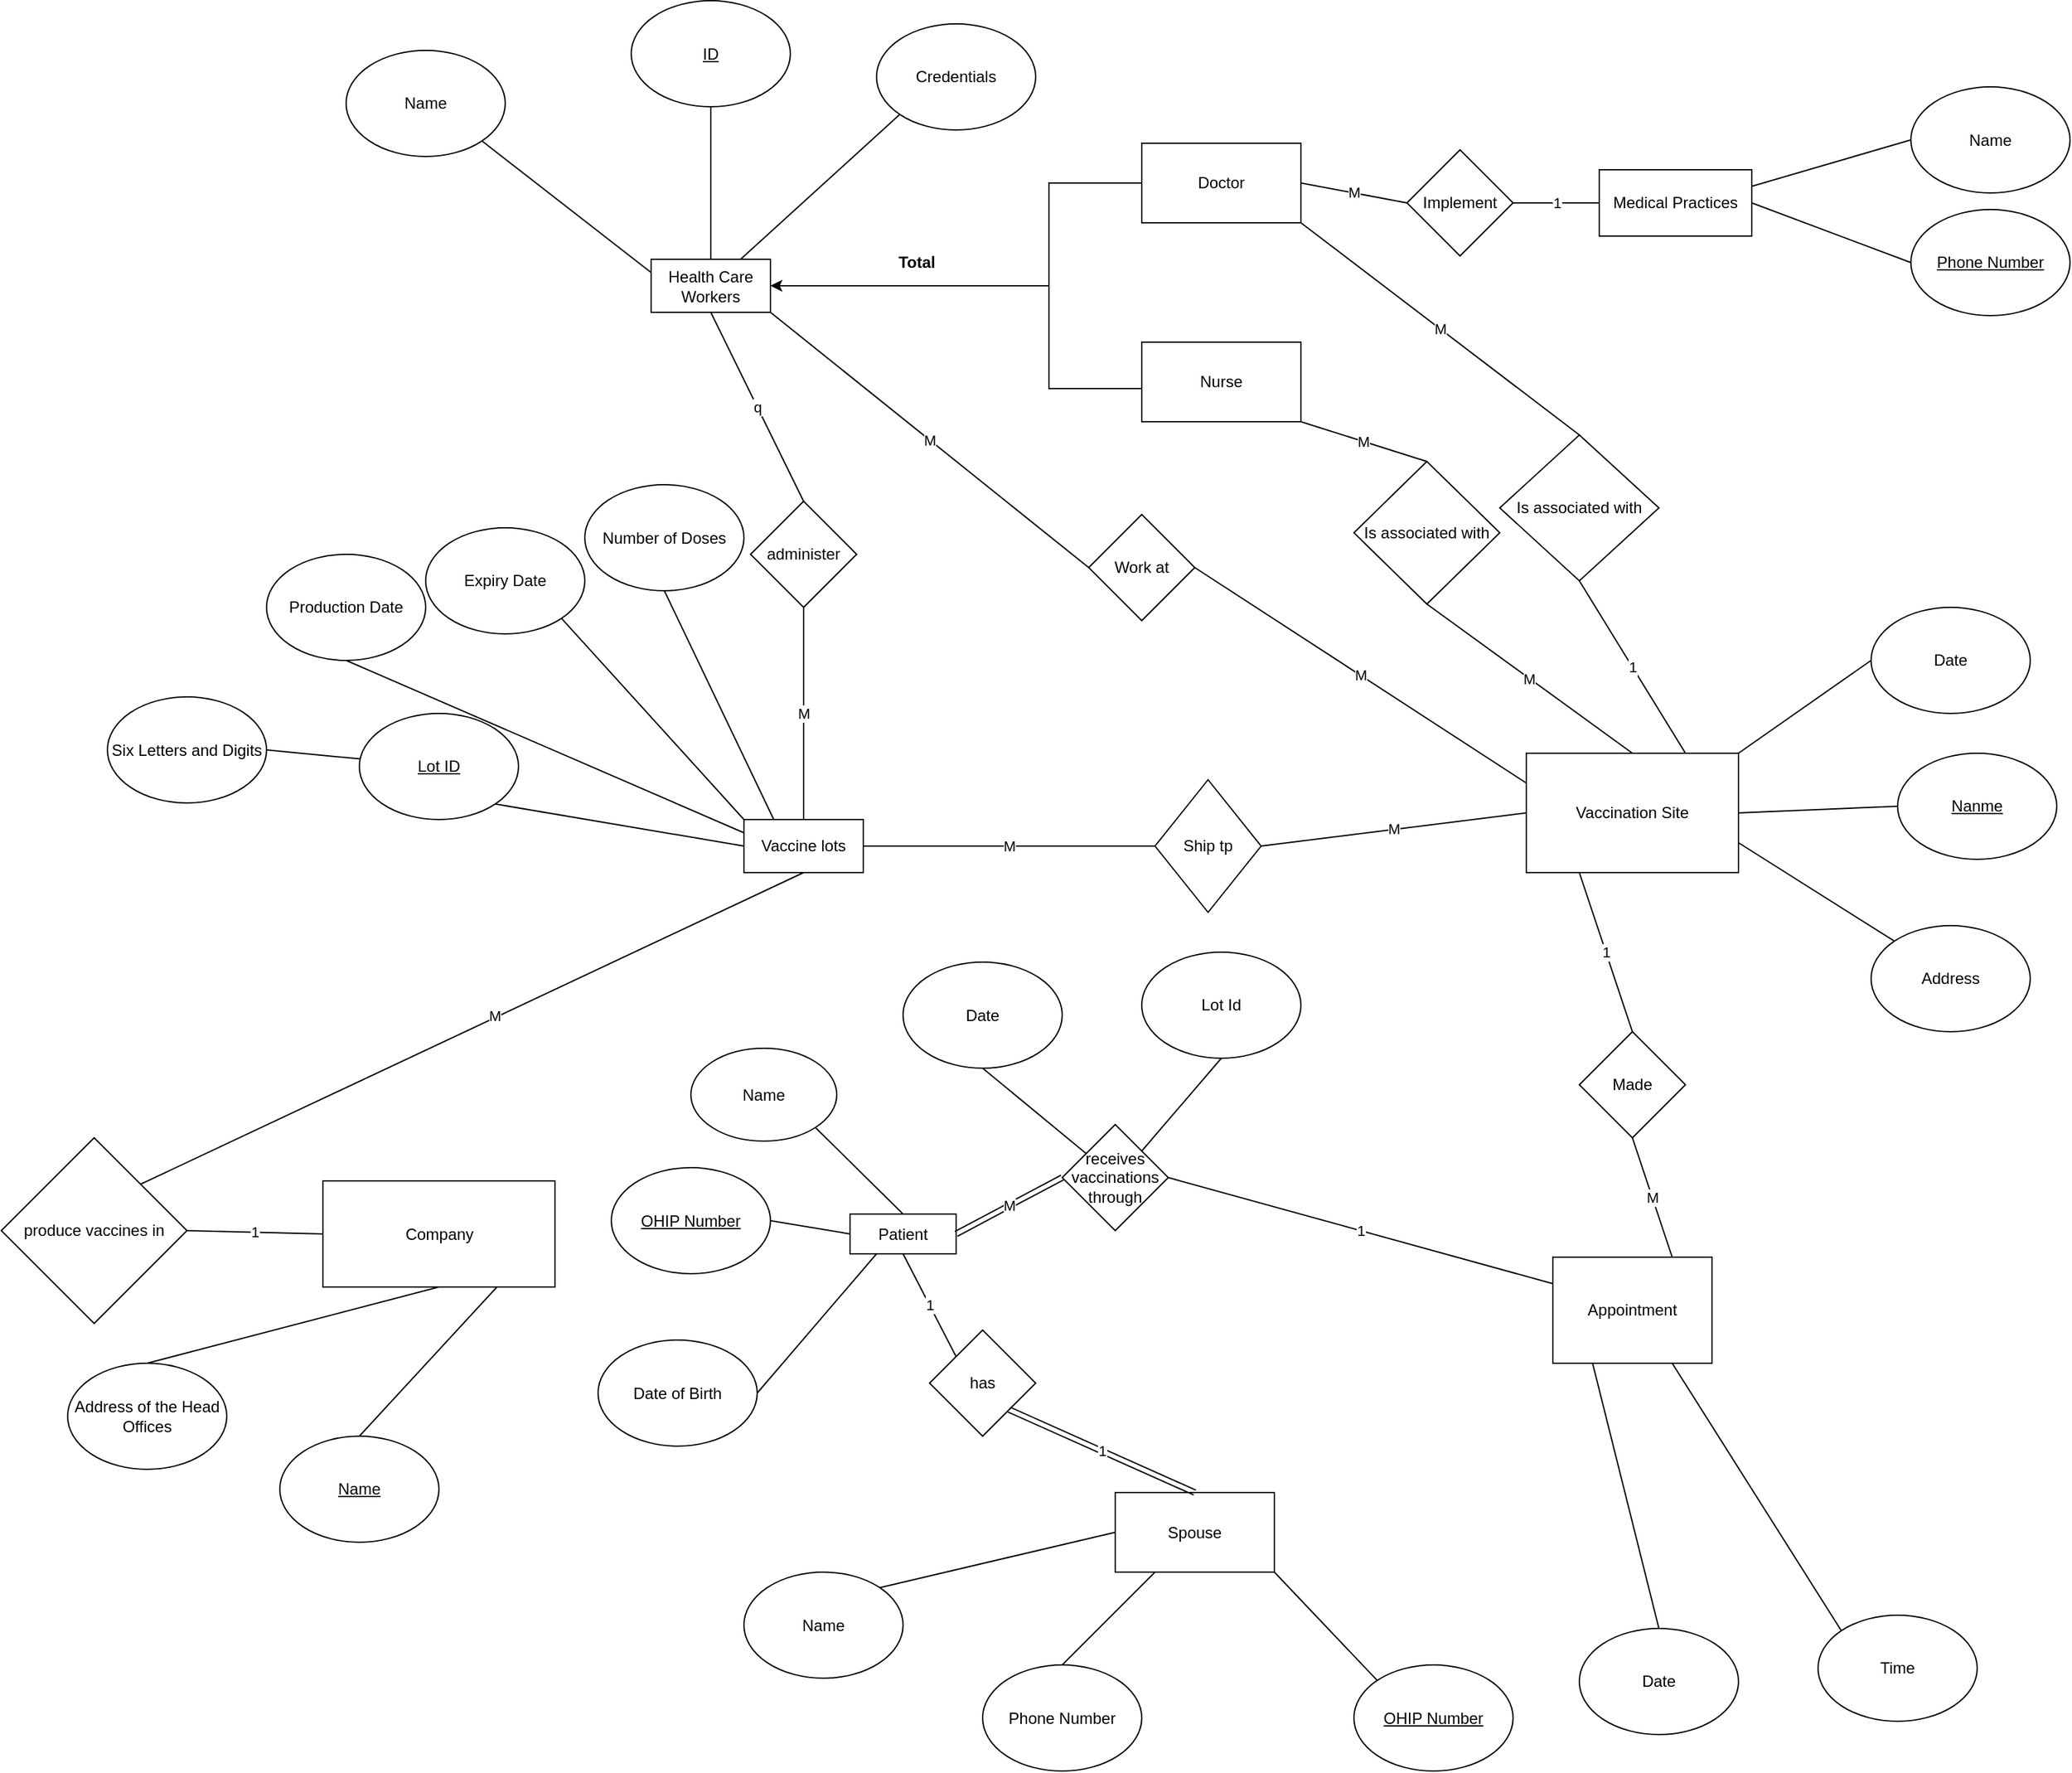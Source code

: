 <mxfile version="16.4.3" type="github">
  <diagram id="PgW4nPpEC8x0lyethXMX" name="Page-1">
    <mxGraphModel dx="2137" dy="1781" grid="1" gridSize="10" guides="1" tooltips="1" connect="1" arrows="1" fold="1" page="1" pageScale="1" pageWidth="850" pageHeight="1100" math="0" shadow="0">
      <root>
        <mxCell id="0" />
        <mxCell id="1" parent="0" />
        <mxCell id="HXhFRCqjD4kQxeXYWOiK-1" value="Company" style="rounded=0;whiteSpace=wrap;html=1;" parent="1" vertex="1">
          <mxGeometry x="-537.5" y="562.5" width="175" height="80" as="geometry" />
        </mxCell>
        <mxCell id="HXhFRCqjD4kQxeXYWOiK-2" value="Vaccine lots" style="rounded=0;whiteSpace=wrap;html=1;" parent="1" vertex="1">
          <mxGeometry x="-220" y="290" width="90" height="40" as="geometry" />
        </mxCell>
        <mxCell id="HXhFRCqjD4kQxeXYWOiK-3" value="Vaccination Site" style="rounded=0;whiteSpace=wrap;html=1;" parent="1" vertex="1">
          <mxGeometry x="370" y="240" width="160" height="90" as="geometry" />
        </mxCell>
        <mxCell id="HXhFRCqjD4kQxeXYWOiK-4" value="Patient" style="rounded=0;whiteSpace=wrap;html=1;" parent="1" vertex="1">
          <mxGeometry x="-140" y="587.5" width="80" height="30" as="geometry" />
        </mxCell>
        <mxCell id="HXhFRCqjD4kQxeXYWOiK-6" value="Health Care Workers" style="rounded=0;whiteSpace=wrap;html=1;" parent="1" vertex="1">
          <mxGeometry x="-290" y="-132.5" width="90" height="40" as="geometry" />
        </mxCell>
        <mxCell id="HXhFRCqjD4kQxeXYWOiK-7" value="&lt;u&gt;Name&lt;/u&gt;" style="ellipse;whiteSpace=wrap;html=1;" parent="1" vertex="1">
          <mxGeometry x="-570" y="755" width="120" height="80" as="geometry" />
        </mxCell>
        <mxCell id="HXhFRCqjD4kQxeXYWOiK-8" value="Address of the Head Offices" style="ellipse;whiteSpace=wrap;html=1;" parent="1" vertex="1">
          <mxGeometry x="-730" y="700" width="120" height="80" as="geometry" />
        </mxCell>
        <mxCell id="HXhFRCqjD4kQxeXYWOiK-9" value="" style="endArrow=none;html=1;rounded=0;exitX=0.5;exitY=0;exitDx=0;exitDy=0;entryX=0.75;entryY=1;entryDx=0;entryDy=0;" parent="1" source="HXhFRCqjD4kQxeXYWOiK-7" target="HXhFRCqjD4kQxeXYWOiK-1" edge="1">
          <mxGeometry width="50" height="50" relative="1" as="geometry">
            <mxPoint x="-750" y="740" as="sourcePoint" />
            <mxPoint x="-640" y="970" as="targetPoint" />
          </mxGeometry>
        </mxCell>
        <mxCell id="HXhFRCqjD4kQxeXYWOiK-10" value="" style="endArrow=none;html=1;rounded=0;entryX=0.5;entryY=1;entryDx=0;entryDy=0;exitX=0.5;exitY=0;exitDx=0;exitDy=0;" parent="1" source="HXhFRCqjD4kQxeXYWOiK-8" target="HXhFRCqjD4kQxeXYWOiK-1" edge="1">
          <mxGeometry width="50" height="50" relative="1" as="geometry">
            <mxPoint x="-560" y="420" as="sourcePoint" />
            <mxPoint x="-510" y="370" as="targetPoint" />
          </mxGeometry>
        </mxCell>
        <mxCell id="HXhFRCqjD4kQxeXYWOiK-11" value="&lt;u&gt;Lot ID&lt;/u&gt;" style="ellipse;whiteSpace=wrap;html=1;" parent="1" vertex="1">
          <mxGeometry x="-510" y="210" width="120" height="80" as="geometry" />
        </mxCell>
        <mxCell id="HXhFRCqjD4kQxeXYWOiK-13" value="Six Letters and Digits" style="ellipse;whiteSpace=wrap;html=1;" parent="1" vertex="1">
          <mxGeometry x="-700" y="197.5" width="120" height="80" as="geometry" />
        </mxCell>
        <mxCell id="HXhFRCqjD4kQxeXYWOiK-14" value="" style="endArrow=none;html=1;rounded=0;entryX=1;entryY=0.5;entryDx=0;entryDy=0;" parent="1" source="HXhFRCqjD4kQxeXYWOiK-11" target="HXhFRCqjD4kQxeXYWOiK-13" edge="1">
          <mxGeometry width="50" height="50" relative="1" as="geometry">
            <mxPoint x="400" y="260" as="sourcePoint" />
            <mxPoint x="450" y="210" as="targetPoint" />
          </mxGeometry>
        </mxCell>
        <mxCell id="HXhFRCqjD4kQxeXYWOiK-18" value="Name" style="ellipse;whiteSpace=wrap;html=1;" parent="1" vertex="1">
          <mxGeometry x="-520" y="-290" width="120" height="80" as="geometry" />
        </mxCell>
        <mxCell id="HXhFRCqjD4kQxeXYWOiK-19" value="Credentials" style="ellipse;whiteSpace=wrap;html=1;" parent="1" vertex="1">
          <mxGeometry x="-120" y="-310" width="120" height="80" as="geometry" />
        </mxCell>
        <mxCell id="HXhFRCqjD4kQxeXYWOiK-21" value="&lt;u&gt;ID&lt;/u&gt;" style="ellipse;whiteSpace=wrap;html=1;" parent="1" vertex="1">
          <mxGeometry x="-305" y="-327.5" width="120" height="80" as="geometry" />
        </mxCell>
        <mxCell id="HXhFRCqjD4kQxeXYWOiK-23" value="Medical Practices" style="rounded=0;whiteSpace=wrap;html=1;" parent="1" vertex="1">
          <mxGeometry x="425" y="-200" width="115" height="50" as="geometry" />
        </mxCell>
        <mxCell id="HXhFRCqjD4kQxeXYWOiK-24" value="Name" style="ellipse;whiteSpace=wrap;html=1;" parent="1" vertex="1">
          <mxGeometry x="660" y="-262.5" width="120" height="80" as="geometry" />
        </mxCell>
        <mxCell id="HXhFRCqjD4kQxeXYWOiK-25" value="&lt;u&gt;Phone Number&lt;/u&gt;" style="ellipse;whiteSpace=wrap;html=1;strokeColor=default;fillColor=none;" parent="1" vertex="1">
          <mxGeometry x="660" y="-170" width="120" height="80" as="geometry" />
        </mxCell>
        <mxCell id="HXhFRCqjD4kQxeXYWOiK-28" value="Production Date" style="ellipse;whiteSpace=wrap;html=1;" parent="1" vertex="1">
          <mxGeometry x="-580" y="90" width="120" height="80" as="geometry" />
        </mxCell>
        <mxCell id="HXhFRCqjD4kQxeXYWOiK-29" value="Expiry Date" style="ellipse;whiteSpace=wrap;html=1;" parent="1" vertex="1">
          <mxGeometry x="-460" y="70" width="120" height="80" as="geometry" />
        </mxCell>
        <mxCell id="HXhFRCqjD4kQxeXYWOiK-32" value="Number of Doses" style="ellipse;whiteSpace=wrap;html=1;" parent="1" vertex="1">
          <mxGeometry x="-340" y="37.5" width="120" height="80" as="geometry" />
        </mxCell>
        <mxCell id="HXhFRCqjD4kQxeXYWOiK-36" value="&lt;u&gt;OHIP Number&lt;/u&gt;" style="ellipse;whiteSpace=wrap;html=1;" parent="1" vertex="1">
          <mxGeometry x="-320" y="552.5" width="120" height="80" as="geometry" />
        </mxCell>
        <mxCell id="HXhFRCqjD4kQxeXYWOiK-38" value="Name" style="ellipse;whiteSpace=wrap;html=1;" parent="1" vertex="1">
          <mxGeometry x="-260" y="462.5" width="110" height="70" as="geometry" />
        </mxCell>
        <mxCell id="HXhFRCqjD4kQxeXYWOiK-40" value="Date of Birth" style="ellipse;whiteSpace=wrap;html=1;" parent="1" vertex="1">
          <mxGeometry x="-330" y="682.5" width="120" height="80" as="geometry" />
        </mxCell>
        <mxCell id="HXhFRCqjD4kQxeXYWOiK-42" value="Spouse" style="rounded=0;whiteSpace=wrap;html=1;" parent="1" vertex="1">
          <mxGeometry x="60" y="797.5" width="120" height="60" as="geometry" />
        </mxCell>
        <mxCell id="HXhFRCqjD4kQxeXYWOiK-43" value="Phone Number" style="ellipse;whiteSpace=wrap;html=1;" parent="1" vertex="1">
          <mxGeometry x="-40" y="927.5" width="120" height="80" as="geometry" />
        </mxCell>
        <mxCell id="HXhFRCqjD4kQxeXYWOiK-44" value="Name" style="ellipse;whiteSpace=wrap;html=1;" parent="1" vertex="1">
          <mxGeometry x="-220" y="857.5" width="120" height="80" as="geometry" />
        </mxCell>
        <mxCell id="HXhFRCqjD4kQxeXYWOiK-45" value="&lt;u&gt;OHIP Number&lt;/u&gt;" style="ellipse;whiteSpace=wrap;html=1;" parent="1" vertex="1">
          <mxGeometry x="240" y="927.5" width="120" height="80" as="geometry" />
        </mxCell>
        <mxCell id="HXhFRCqjD4kQxeXYWOiK-51" value="&lt;u&gt;Nanme&lt;/u&gt;" style="ellipse;whiteSpace=wrap;html=1;" parent="1" vertex="1">
          <mxGeometry x="650" y="240" width="120" height="80" as="geometry" />
        </mxCell>
        <mxCell id="HXhFRCqjD4kQxeXYWOiK-52" value="Address" style="ellipse;whiteSpace=wrap;html=1;" parent="1" vertex="1">
          <mxGeometry x="630" y="370" width="120" height="80" as="geometry" />
        </mxCell>
        <mxCell id="HXhFRCqjD4kQxeXYWOiK-53" value="Date" style="ellipse;whiteSpace=wrap;html=1;" parent="1" vertex="1">
          <mxGeometry x="630" y="130" width="120" height="80" as="geometry" />
        </mxCell>
        <mxCell id="HXhFRCqjD4kQxeXYWOiK-57" value="produce vaccines in" style="rhombus;whiteSpace=wrap;html=1;" parent="1" vertex="1">
          <mxGeometry x="-780" y="530" width="140" height="140" as="geometry" />
        </mxCell>
        <mxCell id="HXhFRCqjD4kQxeXYWOiK-60" value="Ship tp" style="rhombus;whiteSpace=wrap;html=1;" parent="1" vertex="1">
          <mxGeometry x="90" y="260" width="80" height="100" as="geometry" />
        </mxCell>
        <mxCell id="HXhFRCqjD4kQxeXYWOiK-63" value="receives vaccinations through" style="rhombus;whiteSpace=wrap;html=1;" parent="1" vertex="1">
          <mxGeometry x="20" y="520" width="80" height="80" as="geometry" />
        </mxCell>
        <mxCell id="HXhFRCqjD4kQxeXYWOiK-66" style="edgeStyle=none;rounded=0;orthogonalLoop=1;jettySize=auto;html=1;exitX=0.5;exitY=0;exitDx=0;exitDy=0;" parent="1" source="HXhFRCqjD4kQxeXYWOiK-18" target="HXhFRCqjD4kQxeXYWOiK-18" edge="1">
          <mxGeometry relative="1" as="geometry" />
        </mxCell>
        <mxCell id="HXhFRCqjD4kQxeXYWOiK-67" value="administer" style="rhombus;whiteSpace=wrap;html=1;" parent="1" vertex="1">
          <mxGeometry x="-215" y="50" width="80" height="80" as="geometry" />
        </mxCell>
        <mxCell id="HXhFRCqjD4kQxeXYWOiK-83" style="edgeStyle=none;rounded=0;orthogonalLoop=1;jettySize=auto;html=1;exitX=0.5;exitY=1;exitDx=0;exitDy=0;" parent="1" source="HXhFRCqjD4kQxeXYWOiK-4" target="HXhFRCqjD4kQxeXYWOiK-4" edge="1">
          <mxGeometry relative="1" as="geometry" />
        </mxCell>
        <mxCell id="HXhFRCqjD4kQxeXYWOiK-84" value="has" style="rhombus;whiteSpace=wrap;html=1;strokeColor=default;fillColor=none;" parent="1" vertex="1">
          <mxGeometry x="-80" y="675" width="80" height="80" as="geometry" />
        </mxCell>
        <mxCell id="HXhFRCqjD4kQxeXYWOiK-88" value="Time" style="ellipse;whiteSpace=wrap;html=1;strokeColor=default;fillColor=none;" parent="1" vertex="1">
          <mxGeometry x="590" y="890" width="120" height="80" as="geometry" />
        </mxCell>
        <mxCell id="HXhFRCqjD4kQxeXYWOiK-89" value="Date" style="ellipse;whiteSpace=wrap;html=1;strokeColor=default;fillColor=none;" parent="1" vertex="1">
          <mxGeometry x="410" y="900" width="120" height="80" as="geometry" />
        </mxCell>
        <mxCell id="HXhFRCqjD4kQxeXYWOiK-93" value="Appointment" style="rounded=0;whiteSpace=wrap;html=1;strokeColor=default;fillColor=none;" parent="1" vertex="1">
          <mxGeometry x="390" y="620" width="120" height="80" as="geometry" />
        </mxCell>
        <mxCell id="HXhFRCqjD4kQxeXYWOiK-94" value="Made" style="rhombus;whiteSpace=wrap;html=1;strokeColor=default;fillColor=none;" parent="1" vertex="1">
          <mxGeometry x="410" y="450" width="80" height="80" as="geometry" />
        </mxCell>
        <mxCell id="HXhFRCqjD4kQxeXYWOiK-97" style="edgeStyle=none;rounded=0;orthogonalLoop=1;jettySize=auto;html=1;exitX=0.5;exitY=0;exitDx=0;exitDy=0;" parent="1" source="HXhFRCqjD4kQxeXYWOiK-63" target="HXhFRCqjD4kQxeXYWOiK-63" edge="1">
          <mxGeometry relative="1" as="geometry" />
        </mxCell>
        <mxCell id="HXhFRCqjD4kQxeXYWOiK-98" value="Lot Id" style="ellipse;whiteSpace=wrap;html=1;strokeColor=default;fillColor=none;" parent="1" vertex="1">
          <mxGeometry x="80" y="390" width="120" height="80" as="geometry" />
        </mxCell>
        <mxCell id="HXhFRCqjD4kQxeXYWOiK-99" value="Date" style="ellipse;whiteSpace=wrap;html=1;strokeColor=default;fillColor=none;" parent="1" vertex="1">
          <mxGeometry x="-100" y="397.5" width="120" height="80" as="geometry" />
        </mxCell>
        <mxCell id="HXhFRCqjD4kQxeXYWOiK-106" value="Work at" style="rhombus;whiteSpace=wrap;html=1;strokeColor=default;fillColor=none;" parent="1" vertex="1">
          <mxGeometry x="40" y="60" width="80" height="80" as="geometry" />
        </mxCell>
        <mxCell id="HXhFRCqjD4kQxeXYWOiK-107" style="edgeStyle=none;rounded=0;orthogonalLoop=1;jettySize=auto;html=1;exitX=0;exitY=1;exitDx=0;exitDy=0;" parent="1" source="HXhFRCqjD4kQxeXYWOiK-106" target="HXhFRCqjD4kQxeXYWOiK-106" edge="1">
          <mxGeometry relative="1" as="geometry" />
        </mxCell>
        <mxCell id="HXhFRCqjD4kQxeXYWOiK-116" value="Nurse" style="rounded=0;whiteSpace=wrap;html=1;strokeColor=default;fillColor=none;" parent="1" vertex="1">
          <mxGeometry x="80" y="-70" width="120" height="60" as="geometry" />
        </mxCell>
        <mxCell id="HXhFRCqjD4kQxeXYWOiK-117" value="Doctor" style="rounded=0;whiteSpace=wrap;html=1;strokeColor=default;fillColor=none;" parent="1" vertex="1">
          <mxGeometry x="80" y="-220" width="120" height="60" as="geometry" />
        </mxCell>
        <mxCell id="HXhFRCqjD4kQxeXYWOiK-131" value="Implement" style="rhombus;whiteSpace=wrap;html=1;strokeColor=default;fillColor=none;" parent="1" vertex="1">
          <mxGeometry x="280" y="-215" width="80" height="80" as="geometry" />
        </mxCell>
        <mxCell id="0wEwz3gsbH0lIXhT5vUy-5" style="edgeStyle=none;rounded=0;orthogonalLoop=1;jettySize=auto;html=1;exitX=0.5;exitY=1;exitDx=0;exitDy=0;entryX=1;entryY=0.5;entryDx=0;entryDy=0;" edge="1" parent="1" source="0wEwz3gsbH0lIXhT5vUy-3" target="HXhFRCqjD4kQxeXYWOiK-6">
          <mxGeometry relative="1" as="geometry" />
        </mxCell>
        <mxCell id="0wEwz3gsbH0lIXhT5vUy-3" value="" style="shape=partialRectangle;whiteSpace=wrap;html=1;bottom=1;right=1;left=1;top=0;fillColor=none;routingCenterX=-0.5;direction=south;" vertex="1" parent="1">
          <mxGeometry x="10" y="-190" width="70" height="155" as="geometry" />
        </mxCell>
        <mxCell id="0wEwz3gsbH0lIXhT5vUy-6" value="&lt;b&gt;Total&lt;/b&gt;" style="text;html=1;align=center;verticalAlign=middle;resizable=0;points=[];autosize=1;strokeColor=none;fillColor=none;" vertex="1" parent="1">
          <mxGeometry x="-110" y="-140" width="40" height="20" as="geometry" />
        </mxCell>
        <mxCell id="HXhFRCqjD4kQxeXYWOiK-125" value="Is associated with" style="rhombus;whiteSpace=wrap;html=1;strokeColor=default;fillColor=none;" parent="1" vertex="1">
          <mxGeometry x="240" y="20" width="110" height="107.5" as="geometry" />
        </mxCell>
        <mxCell id="0wEwz3gsbH0lIXhT5vUy-21" value="" style="endArrow=none;html=1;rounded=0;entryX=1;entryY=1;entryDx=0;entryDy=0;exitX=0;exitY=0.25;exitDx=0;exitDy=0;" edge="1" parent="1" source="HXhFRCqjD4kQxeXYWOiK-6" target="HXhFRCqjD4kQxeXYWOiK-18">
          <mxGeometry width="50" height="50" relative="1" as="geometry">
            <mxPoint x="10" y="20" as="sourcePoint" />
            <mxPoint x="60" y="-30" as="targetPoint" />
          </mxGeometry>
        </mxCell>
        <mxCell id="0wEwz3gsbH0lIXhT5vUy-22" value="M" style="endArrow=none;html=1;rounded=0;entryX=1;entryY=1;entryDx=0;entryDy=0;exitX=0.5;exitY=0;exitDx=0;exitDy=0;" edge="1" parent="1" source="HXhFRCqjD4kQxeXYWOiK-125" target="HXhFRCqjD4kQxeXYWOiK-116">
          <mxGeometry width="50" height="50" relative="1" as="geometry">
            <mxPoint x="320" y="180" as="sourcePoint" />
            <mxPoint x="370" y="130" as="targetPoint" />
          </mxGeometry>
        </mxCell>
        <mxCell id="0wEwz3gsbH0lIXhT5vUy-23" value="M" style="endArrow=none;html=1;rounded=0;entryX=1;entryY=1;entryDx=0;entryDy=0;exitX=0.5;exitY=0;exitDx=0;exitDy=0;" edge="1" parent="1" source="0wEwz3gsbH0lIXhT5vUy-101" target="HXhFRCqjD4kQxeXYWOiK-117">
          <mxGeometry width="50" height="50" relative="1" as="geometry">
            <mxPoint x="400" y="10" as="sourcePoint" />
            <mxPoint x="370" y="130" as="targetPoint" />
          </mxGeometry>
        </mxCell>
        <mxCell id="0wEwz3gsbH0lIXhT5vUy-24" value="M" style="endArrow=none;html=1;rounded=0;entryX=0.5;entryY=1;entryDx=0;entryDy=0;exitX=0.5;exitY=0;exitDx=0;exitDy=0;" edge="1" parent="1" source="HXhFRCqjD4kQxeXYWOiK-3" target="HXhFRCqjD4kQxeXYWOiK-125">
          <mxGeometry width="50" height="50" relative="1" as="geometry">
            <mxPoint x="320" y="180" as="sourcePoint" />
            <mxPoint x="370" y="130" as="targetPoint" />
          </mxGeometry>
        </mxCell>
        <mxCell id="0wEwz3gsbH0lIXhT5vUy-25" value="1" style="endArrow=none;html=1;rounded=0;entryX=0;entryY=0.5;entryDx=0;entryDy=0;exitX=1;exitY=0.5;exitDx=0;exitDy=0;" edge="1" parent="1" source="HXhFRCqjD4kQxeXYWOiK-57" target="HXhFRCqjD4kQxeXYWOiK-1">
          <mxGeometry width="50" height="50" relative="1" as="geometry">
            <mxPoint x="-800" y="650" as="sourcePoint" />
            <mxPoint x="-750" y="600" as="targetPoint" />
          </mxGeometry>
        </mxCell>
        <mxCell id="0wEwz3gsbH0lIXhT5vUy-26" value="" style="endArrow=none;html=1;rounded=0;entryX=0;entryY=0;entryDx=0;entryDy=0;exitX=0.75;exitY=1;exitDx=0;exitDy=0;" edge="1" parent="1" source="HXhFRCqjD4kQxeXYWOiK-93" target="HXhFRCqjD4kQxeXYWOiK-88">
          <mxGeometry width="50" height="50" relative="1" as="geometry">
            <mxPoint x="525" y="525" as="sourcePoint" />
            <mxPoint x="645" y="935" as="targetPoint" />
          </mxGeometry>
        </mxCell>
        <mxCell id="0wEwz3gsbH0lIXhT5vUy-27" value="" style="endArrow=none;html=1;rounded=0;entryX=0.25;entryY=1;entryDx=0;entryDy=0;exitX=0.5;exitY=0;exitDx=0;exitDy=0;" edge="1" parent="1" source="HXhFRCqjD4kQxeXYWOiK-89" target="HXhFRCqjD4kQxeXYWOiK-93">
          <mxGeometry width="50" height="50" relative="1" as="geometry">
            <mxPoint x="435" y="915" as="sourcePoint" />
            <mxPoint x="575" y="475" as="targetPoint" />
          </mxGeometry>
        </mxCell>
        <mxCell id="0wEwz3gsbH0lIXhT5vUy-28" value="" style="endArrow=none;html=1;rounded=0;entryX=1;entryY=1;entryDx=0;entryDy=0;exitX=0;exitY=0;exitDx=0;exitDy=0;" edge="1" parent="1" source="HXhFRCqjD4kQxeXYWOiK-45" target="HXhFRCqjD4kQxeXYWOiK-42">
          <mxGeometry width="50" height="50" relative="1" as="geometry">
            <mxPoint x="570" y="537.5" as="sourcePoint" />
            <mxPoint x="620" y="487.5" as="targetPoint" />
          </mxGeometry>
        </mxCell>
        <mxCell id="0wEwz3gsbH0lIXhT5vUy-29" value="" style="endArrow=none;html=1;rounded=0;entryX=0;entryY=0.5;entryDx=0;entryDy=0;exitX=1;exitY=0;exitDx=0;exitDy=0;" edge="1" parent="1" source="HXhFRCqjD4kQxeXYWOiK-44" target="HXhFRCqjD4kQxeXYWOiK-42">
          <mxGeometry width="50" height="50" relative="1" as="geometry">
            <mxPoint x="570" y="537.5" as="sourcePoint" />
            <mxPoint x="620" y="487.5" as="targetPoint" />
          </mxGeometry>
        </mxCell>
        <mxCell id="0wEwz3gsbH0lIXhT5vUy-30" value="" style="endArrow=none;html=1;rounded=0;entryX=0.25;entryY=1;entryDx=0;entryDy=0;exitX=0.5;exitY=0;exitDx=0;exitDy=0;" edge="1" parent="1" source="HXhFRCqjD4kQxeXYWOiK-43" target="HXhFRCqjD4kQxeXYWOiK-42">
          <mxGeometry width="50" height="50" relative="1" as="geometry">
            <mxPoint x="570" y="537.5" as="sourcePoint" />
            <mxPoint x="620" y="487.5" as="targetPoint" />
          </mxGeometry>
        </mxCell>
        <mxCell id="0wEwz3gsbH0lIXhT5vUy-31" value="1" style="endArrow=none;html=1;rounded=0;entryX=1;entryY=1;entryDx=0;entryDy=0;exitX=0.5;exitY=0;exitDx=0;exitDy=0;shape=link;" edge="1" parent="1" source="HXhFRCqjD4kQxeXYWOiK-42" target="HXhFRCqjD4kQxeXYWOiK-84">
          <mxGeometry width="50" height="50" relative="1" as="geometry">
            <mxPoint x="920" y="720" as="sourcePoint" />
            <mxPoint x="960" y="680" as="targetPoint" />
          </mxGeometry>
        </mxCell>
        <mxCell id="0wEwz3gsbH0lIXhT5vUy-32" value="1" style="endArrow=none;html=1;rounded=0;entryX=0.5;entryY=1;entryDx=0;entryDy=0;exitX=0;exitY=0;exitDx=0;exitDy=0;" edge="1" parent="1" source="HXhFRCqjD4kQxeXYWOiK-84" target="HXhFRCqjD4kQxeXYWOiK-4">
          <mxGeometry width="50" height="50" relative="1" as="geometry">
            <mxPoint x="500" y="622.5" as="sourcePoint" />
            <mxPoint x="550" y="572.5" as="targetPoint" />
          </mxGeometry>
        </mxCell>
        <mxCell id="0wEwz3gsbH0lIXhT5vUy-33" value="" style="endArrow=none;html=1;rounded=0;entryX=0.25;entryY=1;entryDx=0;entryDy=0;exitX=1;exitY=0.5;exitDx=0;exitDy=0;" edge="1" parent="1" source="HXhFRCqjD4kQxeXYWOiK-40" target="HXhFRCqjD4kQxeXYWOiK-4">
          <mxGeometry width="50" height="50" relative="1" as="geometry">
            <mxPoint x="500" y="622.5" as="sourcePoint" />
            <mxPoint x="550" y="572.5" as="targetPoint" />
          </mxGeometry>
        </mxCell>
        <mxCell id="0wEwz3gsbH0lIXhT5vUy-34" value="" style="endArrow=none;html=1;rounded=0;exitX=0;exitY=0.5;exitDx=0;exitDy=0;" edge="1" parent="1" source="HXhFRCqjD4kQxeXYWOiK-4">
          <mxGeometry width="50" height="50" relative="1" as="geometry">
            <mxPoint x="500" y="622.5" as="sourcePoint" />
            <mxPoint x="-200" y="592.5" as="targetPoint" />
          </mxGeometry>
        </mxCell>
        <mxCell id="0wEwz3gsbH0lIXhT5vUy-35" value="" style="endArrow=none;html=1;rounded=0;entryX=1;entryY=1;entryDx=0;entryDy=0;exitX=0.5;exitY=0;exitDx=0;exitDy=0;" edge="1" parent="1" source="HXhFRCqjD4kQxeXYWOiK-4" target="HXhFRCqjD4kQxeXYWOiK-38">
          <mxGeometry width="50" height="50" relative="1" as="geometry">
            <mxPoint x="500" y="622.5" as="sourcePoint" />
            <mxPoint x="550" y="572.5" as="targetPoint" />
          </mxGeometry>
        </mxCell>
        <mxCell id="0wEwz3gsbH0lIXhT5vUy-36" value="" style="endArrow=none;html=1;rounded=0;entryX=0.5;entryY=1;entryDx=0;entryDy=0;" edge="1" parent="1" source="HXhFRCqjD4kQxeXYWOiK-63" target="HXhFRCqjD4kQxeXYWOiK-99">
          <mxGeometry width="50" height="50" relative="1" as="geometry">
            <mxPoint x="470" y="597.5" as="sourcePoint" />
            <mxPoint x="-20" y="502.5" as="targetPoint" />
          </mxGeometry>
        </mxCell>
        <mxCell id="0wEwz3gsbH0lIXhT5vUy-37" value="" style="endArrow=none;html=1;rounded=0;entryX=0.5;entryY=1;entryDx=0;entryDy=0;exitX=1;exitY=0;exitDx=0;exitDy=0;" edge="1" parent="1" source="HXhFRCqjD4kQxeXYWOiK-63" target="HXhFRCqjD4kQxeXYWOiK-98">
          <mxGeometry width="50" height="50" relative="1" as="geometry">
            <mxPoint x="470" y="597.5" as="sourcePoint" />
            <mxPoint x="110" y="462.5" as="targetPoint" />
          </mxGeometry>
        </mxCell>
        <mxCell id="0wEwz3gsbH0lIXhT5vUy-38" value="M" style="endArrow=none;html=1;rounded=0;entryX=0;entryY=0.5;entryDx=0;entryDy=0;exitX=1;exitY=0.5;exitDx=0;exitDy=0;shape=link;" edge="1" parent="1" source="HXhFRCqjD4kQxeXYWOiK-4" target="HXhFRCqjD4kQxeXYWOiK-63">
          <mxGeometry width="50" height="50" relative="1" as="geometry">
            <mxPoint x="470" y="597.5" as="sourcePoint" />
            <mxPoint x="520" y="547.5" as="targetPoint" />
          </mxGeometry>
        </mxCell>
        <mxCell id="0wEwz3gsbH0lIXhT5vUy-39" value="1" style="endArrow=none;html=1;rounded=0;entryX=0;entryY=0.25;entryDx=0;entryDy=0;exitX=1;exitY=0.5;exitDx=0;exitDy=0;" edge="1" parent="1" source="HXhFRCqjD4kQxeXYWOiK-63" target="HXhFRCqjD4kQxeXYWOiK-93">
          <mxGeometry width="50" height="50" relative="1" as="geometry">
            <mxPoint x="920" y="720" as="sourcePoint" />
            <mxPoint x="970" y="670" as="targetPoint" />
          </mxGeometry>
        </mxCell>
        <mxCell id="0wEwz3gsbH0lIXhT5vUy-40" value="M" style="endArrow=none;html=1;rounded=0;entryX=0.5;entryY=1;entryDx=0;entryDy=0;exitX=0.75;exitY=0;exitDx=0;exitDy=0;" edge="1" parent="1" source="HXhFRCqjD4kQxeXYWOiK-93" target="HXhFRCqjD4kQxeXYWOiK-94">
          <mxGeometry width="50" height="50" relative="1" as="geometry">
            <mxPoint x="525" y="525" as="sourcePoint" />
            <mxPoint x="575" y="475" as="targetPoint" />
          </mxGeometry>
        </mxCell>
        <mxCell id="0wEwz3gsbH0lIXhT5vUy-41" value="1" style="endArrow=none;html=1;rounded=0;entryX=0.25;entryY=1;entryDx=0;entryDy=0;exitX=0.5;exitY=0;exitDx=0;exitDy=0;" edge="1" parent="1" source="HXhFRCqjD4kQxeXYWOiK-94" target="HXhFRCqjD4kQxeXYWOiK-3">
          <mxGeometry width="50" height="50" relative="1" as="geometry">
            <mxPoint x="160" y="630" as="sourcePoint" />
            <mxPoint x="210" y="580" as="targetPoint" />
          </mxGeometry>
        </mxCell>
        <mxCell id="0wEwz3gsbH0lIXhT5vUy-42" value="" style="endArrow=none;html=1;rounded=0;entryX=0.5;entryY=1;entryDx=0;entryDy=0;exitX=1;exitY=0;exitDx=0;exitDy=0;" edge="1" parent="1" source="HXhFRCqjD4kQxeXYWOiK-57" target="HXhFRCqjD4kQxeXYWOiK-2">
          <mxGeometry width="50" height="50" relative="1" as="geometry">
            <mxPoint x="160" y="630" as="sourcePoint" />
            <mxPoint x="210" y="580" as="targetPoint" />
          </mxGeometry>
        </mxCell>
        <mxCell id="0wEwz3gsbH0lIXhT5vUy-98" value="M" style="edgeLabel;html=1;align=center;verticalAlign=middle;resizable=0;points=[];" vertex="1" connectable="0" parent="0wEwz3gsbH0lIXhT5vUy-42">
          <mxGeometry x="0.07" y="2" relative="1" as="geometry">
            <mxPoint as="offset" />
          </mxGeometry>
        </mxCell>
        <mxCell id="0wEwz3gsbH0lIXhT5vUy-43" value="M" style="endArrow=none;html=1;rounded=0;entryX=0;entryY=0.5;entryDx=0;entryDy=0;exitX=1;exitY=0.5;exitDx=0;exitDy=0;" edge="1" parent="1" source="HXhFRCqjD4kQxeXYWOiK-60" target="HXhFRCqjD4kQxeXYWOiK-3">
          <mxGeometry width="50" height="50" relative="1" as="geometry">
            <mxPoint x="160" y="630" as="sourcePoint" />
            <mxPoint x="210" y="580" as="targetPoint" />
          </mxGeometry>
        </mxCell>
        <mxCell id="0wEwz3gsbH0lIXhT5vUy-44" value="M" style="endArrow=none;html=1;rounded=0;exitX=1;exitY=0.5;exitDx=0;exitDy=0;" edge="1" parent="1" source="HXhFRCqjD4kQxeXYWOiK-2">
          <mxGeometry width="50" height="50" relative="1" as="geometry">
            <mxPoint x="40" y="360" as="sourcePoint" />
            <mxPoint x="90" y="310" as="targetPoint" />
          </mxGeometry>
        </mxCell>
        <mxCell id="0wEwz3gsbH0lIXhT5vUy-46" value="M" style="endArrow=none;html=1;rounded=0;entryX=0.5;entryY=1;entryDx=0;entryDy=0;exitX=0.5;exitY=0;exitDx=0;exitDy=0;" edge="1" parent="1" source="HXhFRCqjD4kQxeXYWOiK-2" target="HXhFRCqjD4kQxeXYWOiK-67">
          <mxGeometry width="50" height="50" relative="1" as="geometry">
            <mxPoint x="160" y="630" as="sourcePoint" />
            <mxPoint x="210" y="580" as="targetPoint" />
          </mxGeometry>
        </mxCell>
        <mxCell id="0wEwz3gsbH0lIXhT5vUy-47" value="" style="endArrow=none;html=1;rounded=0;entryX=1;entryY=1;entryDx=0;entryDy=0;exitX=0;exitY=0.5;exitDx=0;exitDy=0;" edge="1" parent="1" source="HXhFRCqjD4kQxeXYWOiK-2" target="HXhFRCqjD4kQxeXYWOiK-11">
          <mxGeometry width="50" height="50" relative="1" as="geometry">
            <mxPoint x="-540.68" y="298.32" as="sourcePoint" />
            <mxPoint x="210" y="580" as="targetPoint" />
          </mxGeometry>
        </mxCell>
        <mxCell id="0wEwz3gsbH0lIXhT5vUy-48" value="" style="endArrow=none;html=1;rounded=0;entryX=0.5;entryY=1;entryDx=0;entryDy=0;exitX=0;exitY=0.25;exitDx=0;exitDy=0;" edge="1" parent="1" source="HXhFRCqjD4kQxeXYWOiK-2" target="HXhFRCqjD4kQxeXYWOiK-28">
          <mxGeometry width="50" height="50" relative="1" as="geometry">
            <mxPoint x="-500" y="300" as="sourcePoint" />
            <mxPoint x="210" y="580" as="targetPoint" />
          </mxGeometry>
        </mxCell>
        <mxCell id="0wEwz3gsbH0lIXhT5vUy-49" value="" style="endArrow=none;html=1;rounded=0;entryX=1;entryY=1;entryDx=0;entryDy=0;exitX=0;exitY=0;exitDx=0;exitDy=0;" edge="1" parent="1" source="HXhFRCqjD4kQxeXYWOiK-2" target="HXhFRCqjD4kQxeXYWOiK-29">
          <mxGeometry width="50" height="50" relative="1" as="geometry">
            <mxPoint x="-483.32" y="301.02" as="sourcePoint" />
            <mxPoint x="210" y="580" as="targetPoint" />
          </mxGeometry>
        </mxCell>
        <mxCell id="0wEwz3gsbH0lIXhT5vUy-50" value="" style="endArrow=none;html=1;rounded=0;entryX=0.5;entryY=1;entryDx=0;entryDy=0;exitX=0.25;exitY=0;exitDx=0;exitDy=0;" edge="1" parent="1" source="HXhFRCqjD4kQxeXYWOiK-2" target="HXhFRCqjD4kQxeXYWOiK-32">
          <mxGeometry width="50" height="50" relative="1" as="geometry">
            <mxPoint x="-470" y="300" as="sourcePoint" />
            <mxPoint x="210" y="580" as="targetPoint" />
          </mxGeometry>
        </mxCell>
        <mxCell id="0wEwz3gsbH0lIXhT5vUy-71" value="M" style="endArrow=none;html=1;rounded=0;entryX=0;entryY=0.5;entryDx=0;entryDy=0;exitX=1;exitY=0.5;exitDx=0;exitDy=0;" edge="1" parent="1" source="HXhFRCqjD4kQxeXYWOiK-117" target="HXhFRCqjD4kQxeXYWOiK-131">
          <mxGeometry width="50" height="50" relative="1" as="geometry">
            <mxPoint x="390" y="-10" as="sourcePoint" />
            <mxPoint x="440" y="-60" as="targetPoint" />
          </mxGeometry>
        </mxCell>
        <mxCell id="0wEwz3gsbH0lIXhT5vUy-72" value="M" style="endArrow=none;html=1;rounded=0;entryX=1;entryY=0.5;entryDx=0;entryDy=0;exitX=0;exitY=0.25;exitDx=0;exitDy=0;" edge="1" parent="1" source="HXhFRCqjD4kQxeXYWOiK-3" target="HXhFRCqjD4kQxeXYWOiK-106">
          <mxGeometry width="50" height="50" relative="1" as="geometry">
            <mxPoint x="250" y="630" as="sourcePoint" />
            <mxPoint x="300" y="580" as="targetPoint" />
          </mxGeometry>
        </mxCell>
        <mxCell id="0wEwz3gsbH0lIXhT5vUy-73" value="" style="endArrow=none;html=1;rounded=0;entryX=0;entryY=0.5;entryDx=0;entryDy=0;exitX=1;exitY=0;exitDx=0;exitDy=0;" edge="1" parent="1" source="HXhFRCqjD4kQxeXYWOiK-3" target="HXhFRCqjD4kQxeXYWOiK-53">
          <mxGeometry width="50" height="50" relative="1" as="geometry">
            <mxPoint x="250" y="630" as="sourcePoint" />
            <mxPoint x="300" y="580" as="targetPoint" />
          </mxGeometry>
        </mxCell>
        <mxCell id="0wEwz3gsbH0lIXhT5vUy-74" value="" style="endArrow=none;html=1;rounded=0;entryX=0;entryY=0.5;entryDx=0;entryDy=0;exitX=1;exitY=0.5;exitDx=0;exitDy=0;" edge="1" parent="1" source="HXhFRCqjD4kQxeXYWOiK-3" target="HXhFRCqjD4kQxeXYWOiK-51">
          <mxGeometry width="50" height="50" relative="1" as="geometry">
            <mxPoint x="250" y="630" as="sourcePoint" />
            <mxPoint x="300" y="580" as="targetPoint" />
          </mxGeometry>
        </mxCell>
        <mxCell id="0wEwz3gsbH0lIXhT5vUy-75" value="" style="endArrow=none;html=1;rounded=0;entryX=0;entryY=0;entryDx=0;entryDy=0;exitX=1;exitY=0.75;exitDx=0;exitDy=0;" edge="1" parent="1" source="HXhFRCqjD4kQxeXYWOiK-3" target="HXhFRCqjD4kQxeXYWOiK-52">
          <mxGeometry width="50" height="50" relative="1" as="geometry">
            <mxPoint x="250" y="630" as="sourcePoint" />
            <mxPoint x="300" y="580" as="targetPoint" />
          </mxGeometry>
        </mxCell>
        <mxCell id="0wEwz3gsbH0lIXhT5vUy-77" value="q" style="endArrow=none;html=1;rounded=0;entryX=0.5;entryY=0;entryDx=0;entryDy=0;exitX=0.5;exitY=1;exitDx=0;exitDy=0;" edge="1" parent="1" source="HXhFRCqjD4kQxeXYWOiK-6" target="HXhFRCqjD4kQxeXYWOiK-67">
          <mxGeometry width="50" height="50" relative="1" as="geometry">
            <mxPoint x="250" y="-570" as="sourcePoint" />
            <mxPoint x="300" y="-620" as="targetPoint" />
          </mxGeometry>
        </mxCell>
        <mxCell id="0wEwz3gsbH0lIXhT5vUy-78" value="M" style="endArrow=none;html=1;rounded=0;entryX=0;entryY=0.5;entryDx=0;entryDy=0;exitX=1;exitY=1;exitDx=0;exitDy=0;" edge="1" parent="1" source="HXhFRCqjD4kQxeXYWOiK-6" target="HXhFRCqjD4kQxeXYWOiK-106">
          <mxGeometry width="50" height="50" relative="1" as="geometry">
            <mxPoint x="250" y="-570" as="sourcePoint" />
            <mxPoint x="300" y="-620" as="targetPoint" />
          </mxGeometry>
        </mxCell>
        <mxCell id="0wEwz3gsbH0lIXhT5vUy-79" value="" style="endArrow=none;html=1;rounded=0;entryX=0;entryY=0.5;entryDx=0;entryDy=0;exitX=1;exitY=0.5;exitDx=0;exitDy=0;" edge="1" parent="1" source="HXhFRCqjD4kQxeXYWOiK-23" target="HXhFRCqjD4kQxeXYWOiK-25">
          <mxGeometry width="50" height="50" relative="1" as="geometry">
            <mxPoint x="580" y="-78.75" as="sourcePoint" />
            <mxPoint x="400" y="-396.25" as="targetPoint" />
          </mxGeometry>
        </mxCell>
        <mxCell id="0wEwz3gsbH0lIXhT5vUy-80" value="" style="endArrow=none;html=1;rounded=0;entryX=0;entryY=0.5;entryDx=0;entryDy=0;exitX=1;exitY=0.25;exitDx=0;exitDy=0;" edge="1" parent="1" source="HXhFRCqjD4kQxeXYWOiK-23" target="HXhFRCqjD4kQxeXYWOiK-24">
          <mxGeometry width="50" height="50" relative="1" as="geometry">
            <mxPoint x="580" y="-91.25" as="sourcePoint" />
            <mxPoint x="400" y="-396.25" as="targetPoint" />
          </mxGeometry>
        </mxCell>
        <mxCell id="0wEwz3gsbH0lIXhT5vUy-81" value="1" style="endArrow=none;html=1;rounded=0;entryX=0;entryY=0.5;entryDx=0;entryDy=0;exitX=1;exitY=0.5;exitDx=0;exitDy=0;" edge="1" parent="1" source="HXhFRCqjD4kQxeXYWOiK-131" target="HXhFRCqjD4kQxeXYWOiK-23">
          <mxGeometry width="50" height="50" relative="1" as="geometry">
            <mxPoint x="290" y="-445" as="sourcePoint" />
            <mxPoint x="340" y="-495" as="targetPoint" />
          </mxGeometry>
        </mxCell>
        <mxCell id="0wEwz3gsbH0lIXhT5vUy-86" value="" style="endArrow=none;html=1;rounded=0;entryX=0.5;entryY=1;entryDx=0;entryDy=0;exitX=0.5;exitY=0;exitDx=0;exitDy=0;" edge="1" parent="1" source="HXhFRCqjD4kQxeXYWOiK-6" target="HXhFRCqjD4kQxeXYWOiK-21">
          <mxGeometry width="50" height="50" relative="1" as="geometry">
            <mxPoint x="350" y="70" as="sourcePoint" />
            <mxPoint x="400" y="20" as="targetPoint" />
          </mxGeometry>
        </mxCell>
        <mxCell id="0wEwz3gsbH0lIXhT5vUy-87" value="" style="endArrow=none;html=1;rounded=0;entryX=0;entryY=1;entryDx=0;entryDy=0;exitX=0.75;exitY=0;exitDx=0;exitDy=0;" edge="1" parent="1" source="HXhFRCqjD4kQxeXYWOiK-6" target="HXhFRCqjD4kQxeXYWOiK-19">
          <mxGeometry width="50" height="50" relative="1" as="geometry">
            <mxPoint x="350" y="70" as="sourcePoint" />
            <mxPoint x="400" y="20" as="targetPoint" />
          </mxGeometry>
        </mxCell>
        <mxCell id="0wEwz3gsbH0lIXhT5vUy-97" value="1" style="endArrow=none;html=1;rounded=0;entryX=0.5;entryY=1;entryDx=0;entryDy=0;exitX=0.75;exitY=0;exitDx=0;exitDy=0;" edge="1" parent="1" source="HXhFRCqjD4kQxeXYWOiK-3" target="0wEwz3gsbH0lIXhT5vUy-101">
          <mxGeometry width="50" height="50" relative="1" as="geometry">
            <mxPoint x="140" y="20" as="sourcePoint" />
            <mxPoint x="400" y="90" as="targetPoint" />
          </mxGeometry>
        </mxCell>
        <mxCell id="0wEwz3gsbH0lIXhT5vUy-101" value="Is associated with" style="rhombus;whiteSpace=wrap;html=1;strokeColor=default;fillColor=none;" vertex="1" parent="1">
          <mxGeometry x="350" width="120" height="110" as="geometry" />
        </mxCell>
      </root>
    </mxGraphModel>
  </diagram>
</mxfile>
